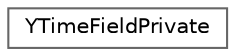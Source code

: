 digraph "Graphical Class Hierarchy"
{
 // LATEX_PDF_SIZE
  bgcolor="transparent";
  edge [fontname=Helvetica,fontsize=10,labelfontname=Helvetica,labelfontsize=10];
  node [fontname=Helvetica,fontsize=10,shape=box,height=0.2,width=0.4];
  rankdir="LR";
  Node0 [id="Node000000",label="YTimeFieldPrivate",height=0.2,width=0.4,color="grey40", fillcolor="white", style="filled",URL="$structYTimeFieldPrivate.html",tooltip=" "];
}

